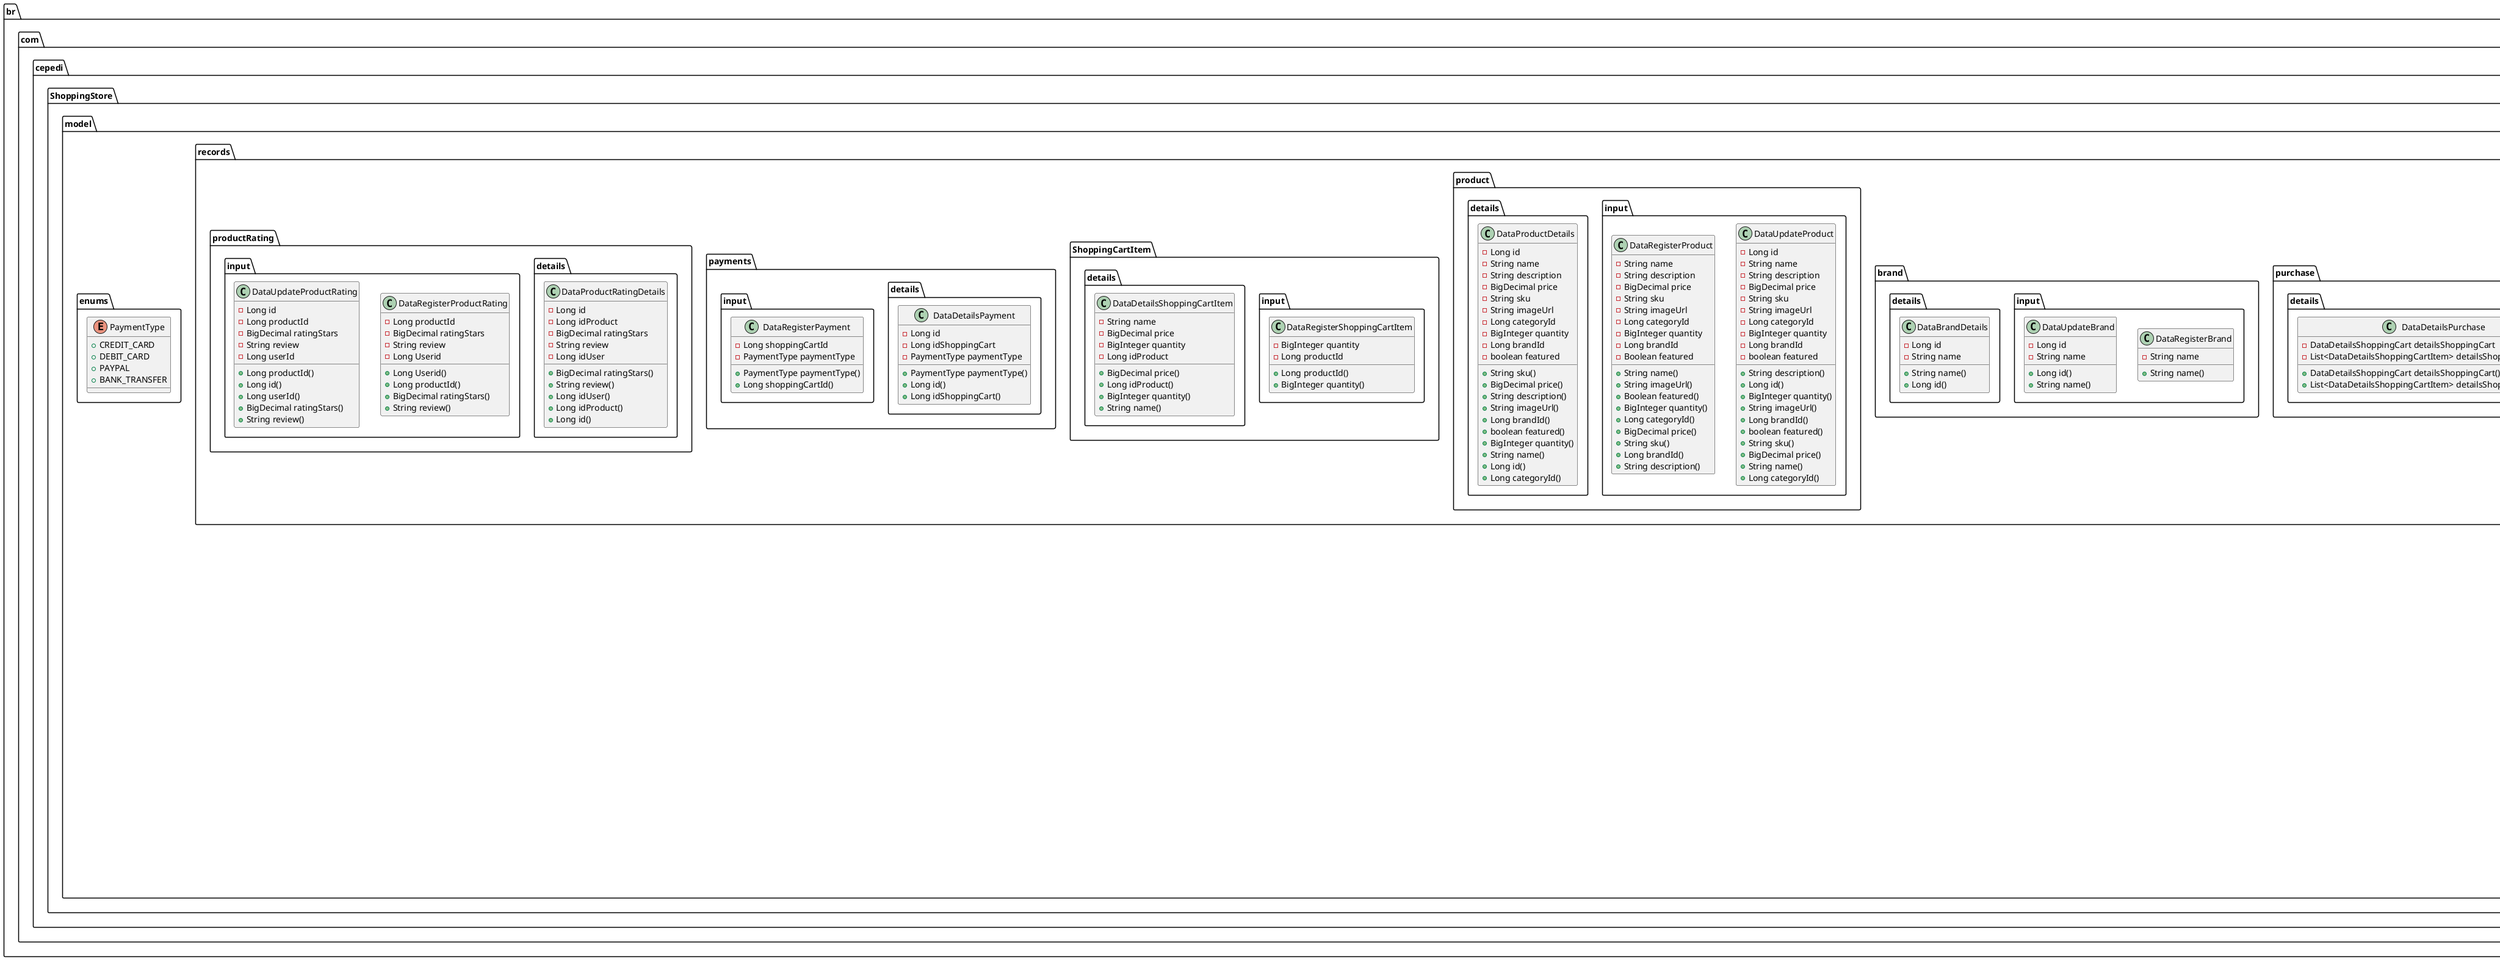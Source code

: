 @startuml
class br.com.cepedi.ShoppingStore.model.entitys.ProductRating {
- Long id
- Product product
- BigDecimal ratingStars
- String review
- User user
- Boolean disabled
+ void updateDataProductRating(DataUpdateProductRating,User,Product)
+ void disable()
+ void enable()
}


class br.com.cepedi.ShoppingStore.model.records.possibleFacets.input.DataUpdatePossibleFacets {
- Long id
- String name
- Long categoryId
+ Long id()
+ String name()
+ Long categoryId()
}


class br.com.cepedi.ShoppingStore.model.records.shoppingCart.input.DataRegisterShoppingCart {
- Long userId
+ Long userId()
}


class br.com.cepedi.ShoppingStore.model.records.productAttribute.input.DataRegisterProductAttribute {
- String name
- String value
- Long productId
+ Long productId()
+ String value()
+ String name()
}


class br.com.cepedi.ShoppingStore.model.records.mail.details.DataDetailsMail {
- Long id
- String from
- String to
- String content
- String subject
+ String to()
+ String from()
+ String subject()
+ String content()
+ Long id()
}


class br.com.cepedi.ShoppingStore.model.entitys.Category {
- Long id
- String name
- String description
- Boolean disabled
+ void updateDataCategory(DataUpdateCategory)
+ void disable()
+ void enable()
}


class br.com.cepedi.ShoppingStore.model.records.category.input.DataRegisterCategory {
- String name
- String description
+ String name()
+ String description()
}


class br.com.cepedi.ShoppingStore.model.entitys.ShoppingCartItem {
- Long id
- String name
- BigDecimal pricePurchase
- ShoppingCart shoppingCart
- BigInteger quantity
- Product product
- Boolean disabled
+ void disable()
+ void enable()
}


class br.com.cepedi.ShoppingStore.model.entitys.Product {
- Long id
- String name
- String description
- BigDecimal price
- String sku
- String imageUrl
- BigInteger quantity
- Boolean featured
- Boolean disabled
- Brand brand
- Category category
+ void disable()
+ void enable()
+ void updateDataProduct(DataUpdateProduct,Category)
}


class br.com.cepedi.ShoppingStore.model.records.shoppingCart.details.DataDetailsShoppingCart {
- Long id
- BigDecimal totalPrice
- Long UserId
+ DataDetailsShoppingCart withTotalPrice(BigDecimal)
+ BigDecimal totalPrice()
+ Long UserId()
+ Long id()
}


class br.com.cepedi.ShoppingStore.model.records.productAttribute.input.DataUpdateProductAttribute {
- Long id
- String name
- String value
+ Long id()
+ String name()
+ String value()
}


class br.com.cepedi.ShoppingStore.model.records.category.details.DataCategoryDetails {
- Long id
- String name
- String description
+ String description()
+ String name()
+ Long id()
}


class br.com.cepedi.ShoppingStore.model.records.mail.input.DataRegisterMail {
- String from
- String to
- String content
- String subject
+ String content()
+ String subject()
+ String to()
+ String from()
}


class br.com.cepedi.ShoppingStore.model.records.purchase.register.DataRegisterPurchase {
- DataRegisterShoppingCart dataRegisterShoppingCart
- List<DataRegisterShoppingCartItem> items
+ DataRegisterShoppingCart dataRegisterShoppingCart()
+ List<DataRegisterShoppingCartItem> items()
}


class br.com.cepedi.ShoppingStore.model.records.brand.input.DataRegisterBrand {
- String name
+ String name()
}


class br.com.cepedi.ShoppingStore.model.records.category.input.DataUpdateCategory {
- Long id
- String name
- String description
+ Long id()
+ String description()
+ String name()
}


class br.com.cepedi.ShoppingStore.model.records.product.input.DataUpdateProduct {
- Long id
- String name
- String description
- BigDecimal price
- String sku
- String imageUrl
- Long categoryId
- BigInteger quantity
- Long brandId
- boolean featured
+ String description()
+ Long id()
+ BigInteger quantity()
+ String imageUrl()
+ Long brandId()
+ boolean featured()
+ String sku()
+ BigDecimal price()
+ String name()
+ Long categoryId()
}


class br.com.cepedi.ShoppingStore.model.records.purchase.details.DataDetailsPurchase {
- DataDetailsShoppingCart detailsShoppingCart
- List<DataDetailsShoppingCartItem> detailsShoppingCartItems
+ DataDetailsShoppingCart detailsShoppingCart()
+ List<DataDetailsShoppingCartItem> detailsShoppingCartItems()
}


class br.com.cepedi.ShoppingStore.model.records.brand.input.DataUpdateBrand {
- Long id
- String name
+ Long id()
+ String name()
}


class br.com.cepedi.ShoppingStore.model.entitys.ShoppingCart {
- Long id
- BigDecimal totalPrice
- User user
- Boolean disabled
+ void disable()
+ void enable()
}


class br.com.cepedi.ShoppingStore.model.records.productAttribute.details.DataProductAttributeDetails {
- Long id
- String name
- String value
- Long productId
- Boolean disabled
+ {static} DataProductAttributeDetails fromEntity(ProductAttribute)
+ String value()
+ Boolean disabled()
+ Long productId()
+ String name()
+ Long id()
}


class br.com.cepedi.ShoppingStore.model.records.product.details.DataProductDetails {
- Long id
- String name
- String description
- BigDecimal price
- String sku
- String imageUrl
- Long categoryId
- BigInteger quantity
- Long brandId
- boolean featured
+ String sku()
+ BigDecimal price()
+ String description()
+ String imageUrl()
+ Long brandId()
+ boolean featured()
+ BigInteger quantity()
+ String name()
+ Long id()
+ Long categoryId()
}


class br.com.cepedi.ShoppingStore.model.records.ShoppingCartItem.input.DataRegisterShoppingCartItem {
- BigInteger quantity
- Long productId
+ Long productId()
+ BigInteger quantity()
}


class br.com.cepedi.ShoppingStore.model.records.ShoppingCartItem.details.DataDetailsShoppingCartItem {
- String name
- BigDecimal price
- BigInteger quantity
- Long idProduct
+ BigDecimal price()
+ Long idProduct()
+ BigInteger quantity()
+ String name()
}


class br.com.cepedi.ShoppingStore.model.records.product.input.DataRegisterProduct {
- String name
- String description
- BigDecimal price
- String sku
- String imageUrl
- Long categoryId
- BigInteger quantity
- Long brandId
- Boolean featured
+ String name()
+ String imageUrl()
+ Boolean featured()
+ BigInteger quantity()
+ Long categoryId()
+ BigDecimal price()
+ String sku()
+ Long brandId()
+ String description()
}


class br.com.cepedi.ShoppingStore.model.records.brand.details.DataBrandDetails {
- Long id
- String name
+ String name()
+ Long id()
}


class br.com.cepedi.ShoppingStore.model.entitys.ProductAttribute {
- Long id
- String name
- String value
- Product product
- Boolean disabled
+ void disable()
+ void enable()
+ void updateProductAttribute(DataUpdateProductAttribute)
}


class br.com.cepedi.ShoppingStore.model.entitys.Brand {
- Long id
- String name
- Boolean disabled
+ void updateDataBrand(DataUpdateBrand)
+ void disable()
+ void enable()
}


class br.com.cepedi.ShoppingStore.model.records.possibleFacets.input.DataRegisterPossibleFacets {
- String name
- Long idCategory
+ Long idCategory()
+ String name()
}


enum br.com.cepedi.ShoppingStore.model.enums.PaymentType {
+  CREDIT_CARD
+  DEBIT_CARD
+  PAYPAL
+  BANK_TRANSFER
}

class br.com.cepedi.ShoppingStore.model.records.payments.details.DataDetailsPayment {
- Long id
- Long idShoppingCart
- PaymentType paymentType
+ PaymentType paymentType()
+ Long id()
+ Long idShoppingCart()
}


class br.com.cepedi.ShoppingStore.model.records.productRating.details.DataProductRatingDetails {
- Long id
- Long idProduct
- BigDecimal ratingStars
- String review
- Long idUser
+ BigDecimal ratingStars()
+ String review()
+ Long idUser()
+ Long idProduct()
+ Long id()
}


class br.com.cepedi.ShoppingStore.model.records.possibleFacets.details.DataPossibleFacetsDetails {
- Long id
- String name
- Long idCategory
+ Long idCategory()
+ String name()
+ Long id()
}


class br.com.cepedi.ShoppingStore.model.records.productRating.input.DataRegisterProductRating {
- Long productId
- BigDecimal ratingStars
- String review
- Long Userid
+ Long Userid()
+ Long productId()
+ BigDecimal ratingStars()
+ String review()
}


class br.com.cepedi.ShoppingStore.model.records.payments.input.DataRegisterPayment {
- Long shoppingCartId
- PaymentType paymentType
+ PaymentType paymentType()
+ Long shoppingCartId()
}


class br.com.cepedi.ShoppingStore.model.entitys.PossibleFacets {
- Long id
- String name
- Category category
- Boolean disabled
+ void updateDataPossibleFacets(DataUpdatePossibleFacets,Category)
+ void disable()
+ void enable()
}


class br.com.cepedi.ShoppingStore.model.entitys.Payment {
- Long id
- ShoppingCart shoppingCart
- PaymentType paymentType
- boolean disabled
+ void disable()
}


class br.com.cepedi.ShoppingStore.model.records.productRating.input.DataUpdateProductRating {
- Long id
- Long productId
- BigDecimal ratingStars
- String review
- Long userId
+ Long productId()
+ Long id()
+ Long userId()
+ BigDecimal ratingStars()
+ String review()
}


@enduml